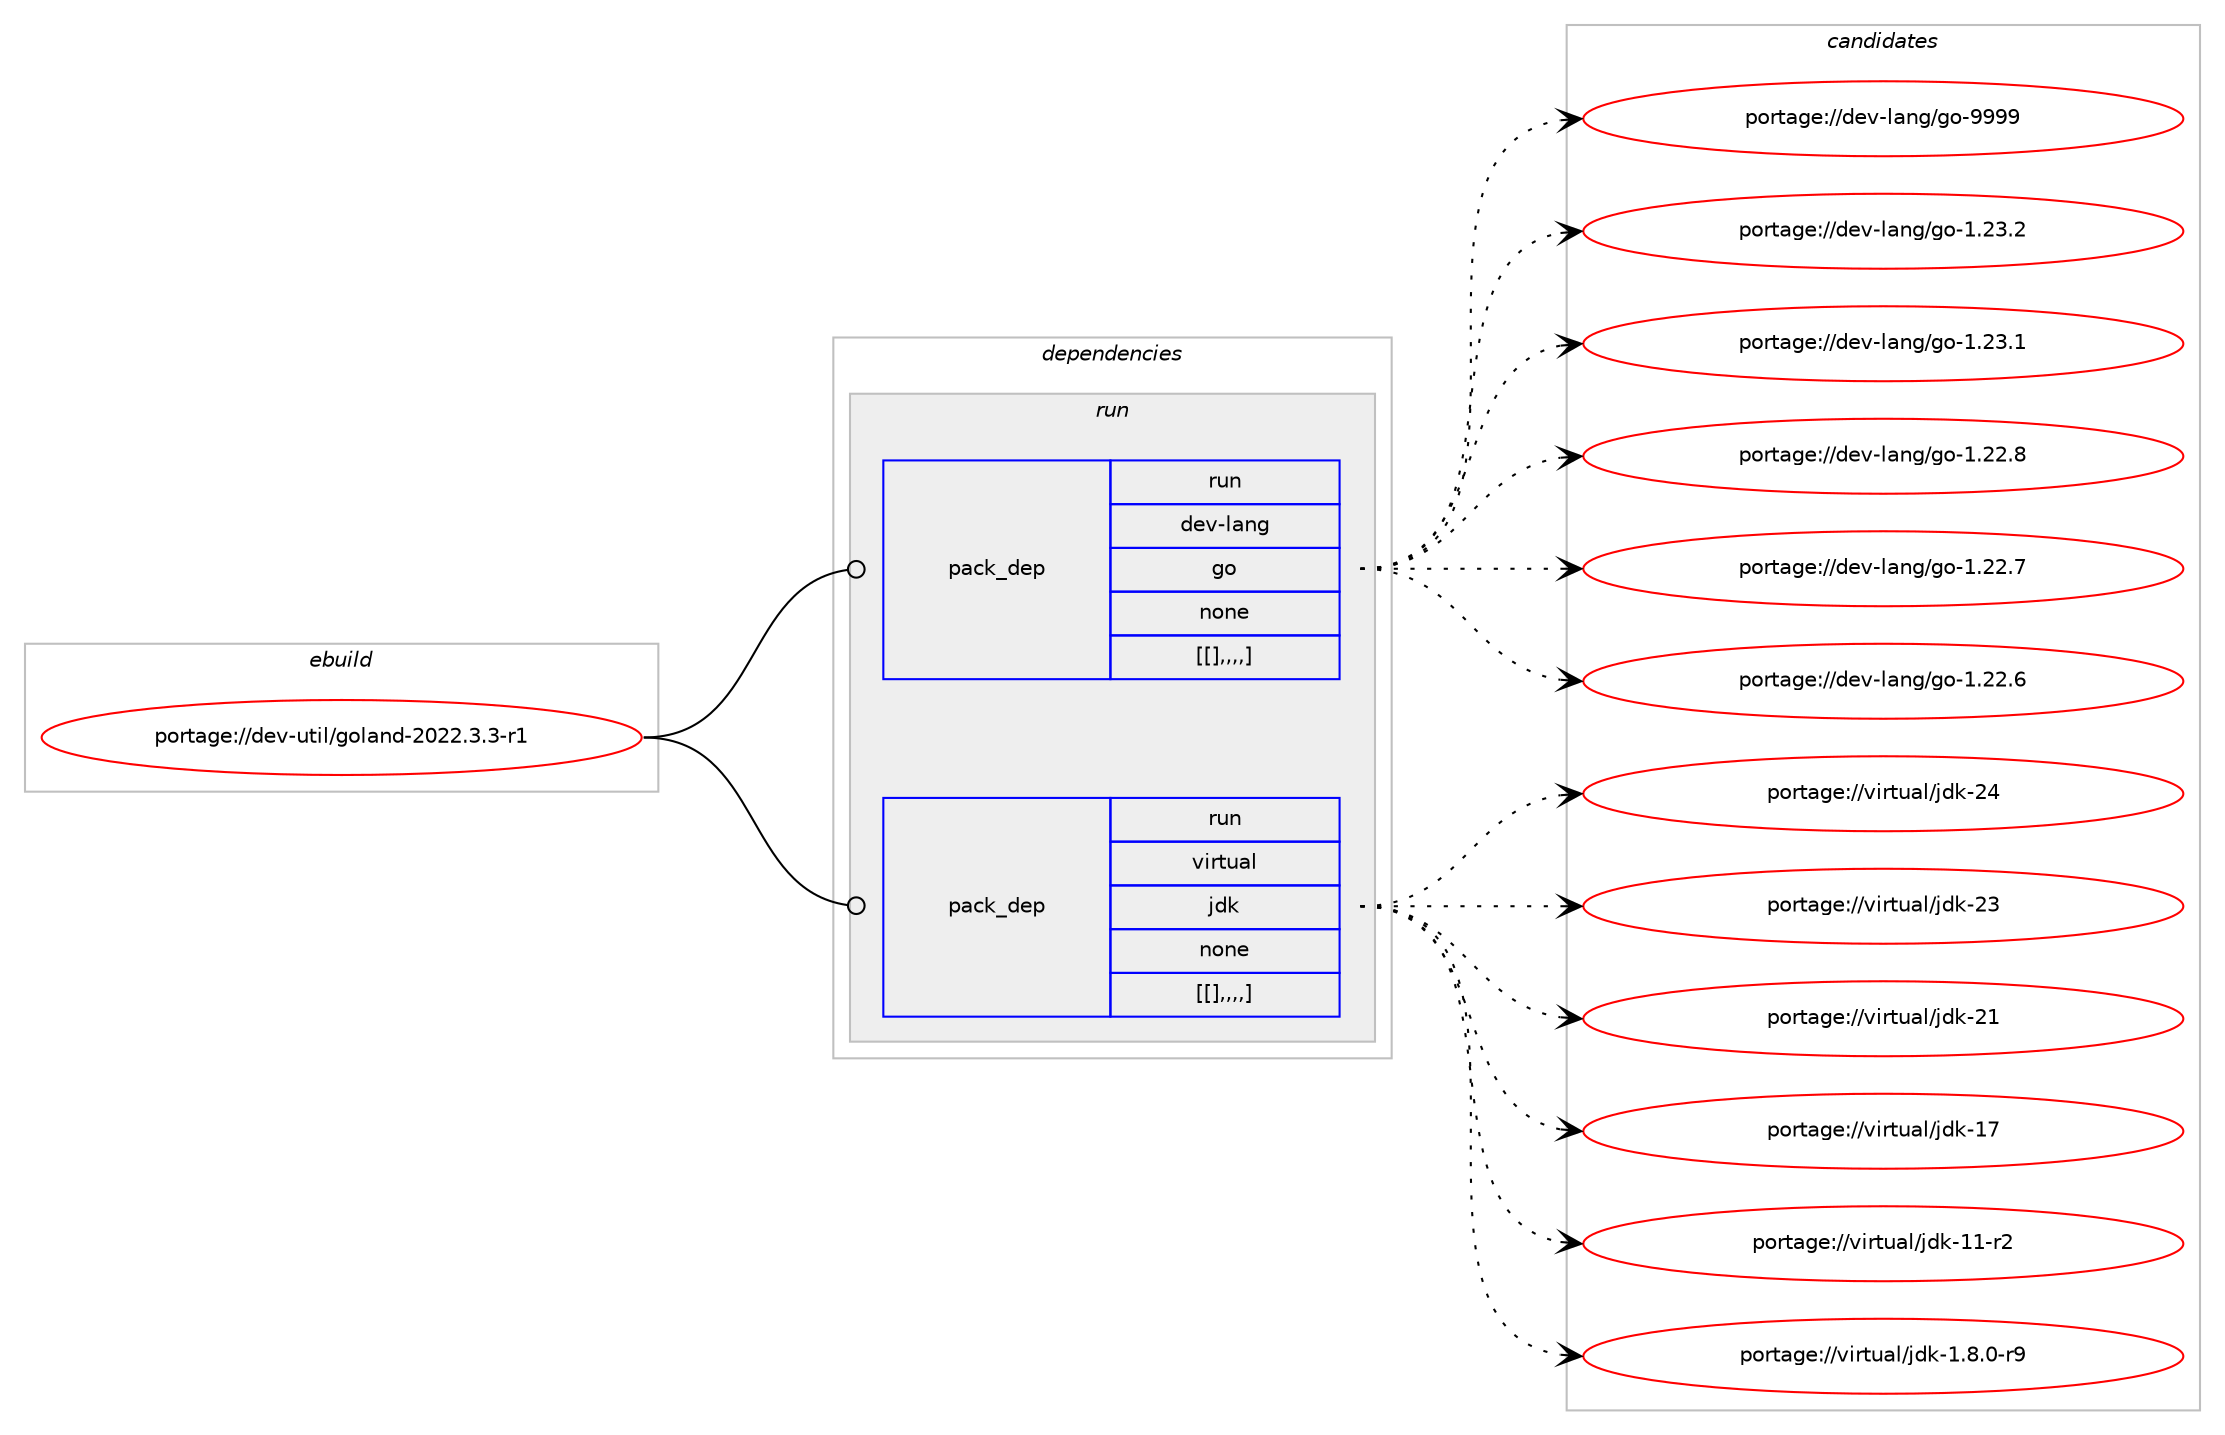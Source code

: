 digraph prolog {

# *************
# Graph options
# *************

newrank=true;
concentrate=true;
compound=true;
graph [rankdir=LR,fontname=Helvetica,fontsize=10,ranksep=1.5];#, ranksep=2.5, nodesep=0.2];
edge  [arrowhead=vee];
node  [fontname=Helvetica,fontsize=10];

# **********
# The ebuild
# **********

subgraph cluster_leftcol {
color=gray;
label=<<i>ebuild</i>>;
id [label="portage://dev-util/goland-2022.3.3-r1", color=red, width=4, href="../dev-util/goland-2022.3.3-r1.svg"];
}

# ****************
# The dependencies
# ****************

subgraph cluster_midcol {
color=gray;
label=<<i>dependencies</i>>;
subgraph cluster_compile {
fillcolor="#eeeeee";
style=filled;
label=<<i>compile</i>>;
}
subgraph cluster_compileandrun {
fillcolor="#eeeeee";
style=filled;
label=<<i>compile and run</i>>;
}
subgraph cluster_run {
fillcolor="#eeeeee";
style=filled;
label=<<i>run</i>>;
subgraph pack160168 {
dependency226942 [label=<<TABLE BORDER="0" CELLBORDER="1" CELLSPACING="0" CELLPADDING="4" WIDTH="220"><TR><TD ROWSPAN="6" CELLPADDING="30">pack_dep</TD></TR><TR><TD WIDTH="110">run</TD></TR><TR><TD>dev-lang</TD></TR><TR><TD>go</TD></TR><TR><TD>none</TD></TR><TR><TD>[[],,,,]</TD></TR></TABLE>>, shape=none, color=blue];
}
id:e -> dependency226942:w [weight=20,style="solid",arrowhead="odot"];
subgraph pack160187 {
dependency226980 [label=<<TABLE BORDER="0" CELLBORDER="1" CELLSPACING="0" CELLPADDING="4" WIDTH="220"><TR><TD ROWSPAN="6" CELLPADDING="30">pack_dep</TD></TR><TR><TD WIDTH="110">run</TD></TR><TR><TD>virtual</TD></TR><TR><TD>jdk</TD></TR><TR><TD>none</TD></TR><TR><TD>[[],,,,]</TD></TR></TABLE>>, shape=none, color=blue];
}
id:e -> dependency226980:w [weight=20,style="solid",arrowhead="odot"];
}
}

# **************
# The candidates
# **************

subgraph cluster_choices {
rank=same;
color=gray;
label=<<i>candidates</i>>;

subgraph choice159827 {
color=black;
nodesep=1;
choice1001011184510897110103471031114557575757 [label="portage://dev-lang/go-9999", color=red, width=4,href="../dev-lang/go-9999.svg"];
choice10010111845108971101034710311145494650514650 [label="portage://dev-lang/go-1.23.2", color=red, width=4,href="../dev-lang/go-1.23.2.svg"];
choice10010111845108971101034710311145494650514649 [label="portage://dev-lang/go-1.23.1", color=red, width=4,href="../dev-lang/go-1.23.1.svg"];
choice10010111845108971101034710311145494650504656 [label="portage://dev-lang/go-1.22.8", color=red, width=4,href="../dev-lang/go-1.22.8.svg"];
choice10010111845108971101034710311145494650504655 [label="portage://dev-lang/go-1.22.7", color=red, width=4,href="../dev-lang/go-1.22.7.svg"];
choice10010111845108971101034710311145494650504654 [label="portage://dev-lang/go-1.22.6", color=red, width=4,href="../dev-lang/go-1.22.6.svg"];
dependency226942:e -> choice1001011184510897110103471031114557575757:w [style=dotted,weight="100"];
dependency226942:e -> choice10010111845108971101034710311145494650514650:w [style=dotted,weight="100"];
dependency226942:e -> choice10010111845108971101034710311145494650514649:w [style=dotted,weight="100"];
dependency226942:e -> choice10010111845108971101034710311145494650504656:w [style=dotted,weight="100"];
dependency226942:e -> choice10010111845108971101034710311145494650504655:w [style=dotted,weight="100"];
dependency226942:e -> choice10010111845108971101034710311145494650504654:w [style=dotted,weight="100"];
}
subgraph choice159841 {
color=black;
nodesep=1;
choice1181051141161179710847106100107455052 [label="portage://virtual/jdk-24", color=red, width=4,href="../virtual/jdk-24.svg"];
choice1181051141161179710847106100107455051 [label="portage://virtual/jdk-23", color=red, width=4,href="../virtual/jdk-23.svg"];
choice1181051141161179710847106100107455049 [label="portage://virtual/jdk-21", color=red, width=4,href="../virtual/jdk-21.svg"];
choice1181051141161179710847106100107454955 [label="portage://virtual/jdk-17", color=red, width=4,href="../virtual/jdk-17.svg"];
choice11810511411611797108471061001074549494511450 [label="portage://virtual/jdk-11-r2", color=red, width=4,href="../virtual/jdk-11-r2.svg"];
choice11810511411611797108471061001074549465646484511457 [label="portage://virtual/jdk-1.8.0-r9", color=red, width=4,href="../virtual/jdk-1.8.0-r9.svg"];
dependency226980:e -> choice1181051141161179710847106100107455052:w [style=dotted,weight="100"];
dependency226980:e -> choice1181051141161179710847106100107455051:w [style=dotted,weight="100"];
dependency226980:e -> choice1181051141161179710847106100107455049:w [style=dotted,weight="100"];
dependency226980:e -> choice1181051141161179710847106100107454955:w [style=dotted,weight="100"];
dependency226980:e -> choice11810511411611797108471061001074549494511450:w [style=dotted,weight="100"];
dependency226980:e -> choice11810511411611797108471061001074549465646484511457:w [style=dotted,weight="100"];
}
}

}
